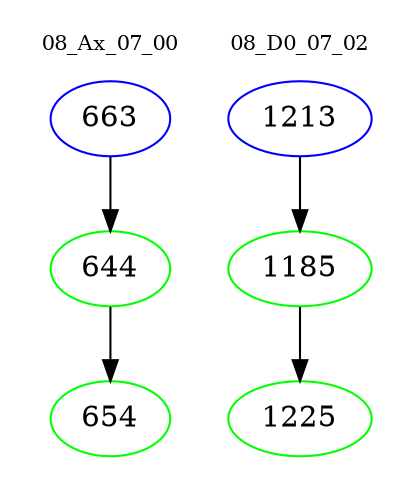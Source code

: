 digraph{
subgraph cluster_0 {
color = white
label = "08_Ax_07_00";
fontsize=10;
T0_663 [label="663", color="blue"]
T0_663 -> T0_644 [color="black"]
T0_644 [label="644", color="green"]
T0_644 -> T0_654 [color="black"]
T0_654 [label="654", color="green"]
}
subgraph cluster_1 {
color = white
label = "08_D0_07_02";
fontsize=10;
T1_1213 [label="1213", color="blue"]
T1_1213 -> T1_1185 [color="black"]
T1_1185 [label="1185", color="green"]
T1_1185 -> T1_1225 [color="black"]
T1_1225 [label="1225", color="green"]
}
}
